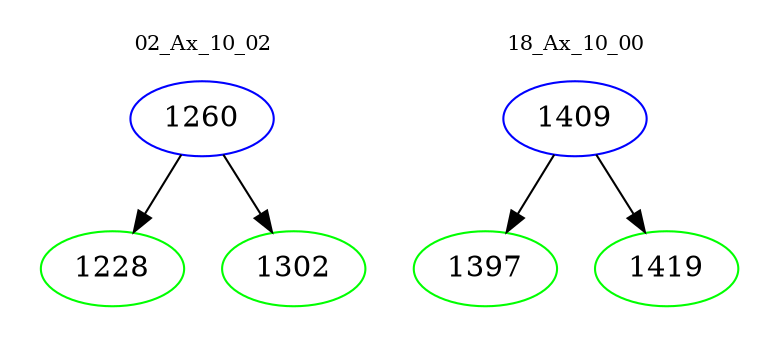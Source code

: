 digraph{
subgraph cluster_0 {
color = white
label = "02_Ax_10_02";
fontsize=10;
T0_1260 [label="1260", color="blue"]
T0_1260 -> T0_1228 [color="black"]
T0_1228 [label="1228", color="green"]
T0_1260 -> T0_1302 [color="black"]
T0_1302 [label="1302", color="green"]
}
subgraph cluster_1 {
color = white
label = "18_Ax_10_00";
fontsize=10;
T1_1409 [label="1409", color="blue"]
T1_1409 -> T1_1397 [color="black"]
T1_1397 [label="1397", color="green"]
T1_1409 -> T1_1419 [color="black"]
T1_1419 [label="1419", color="green"]
}
}
